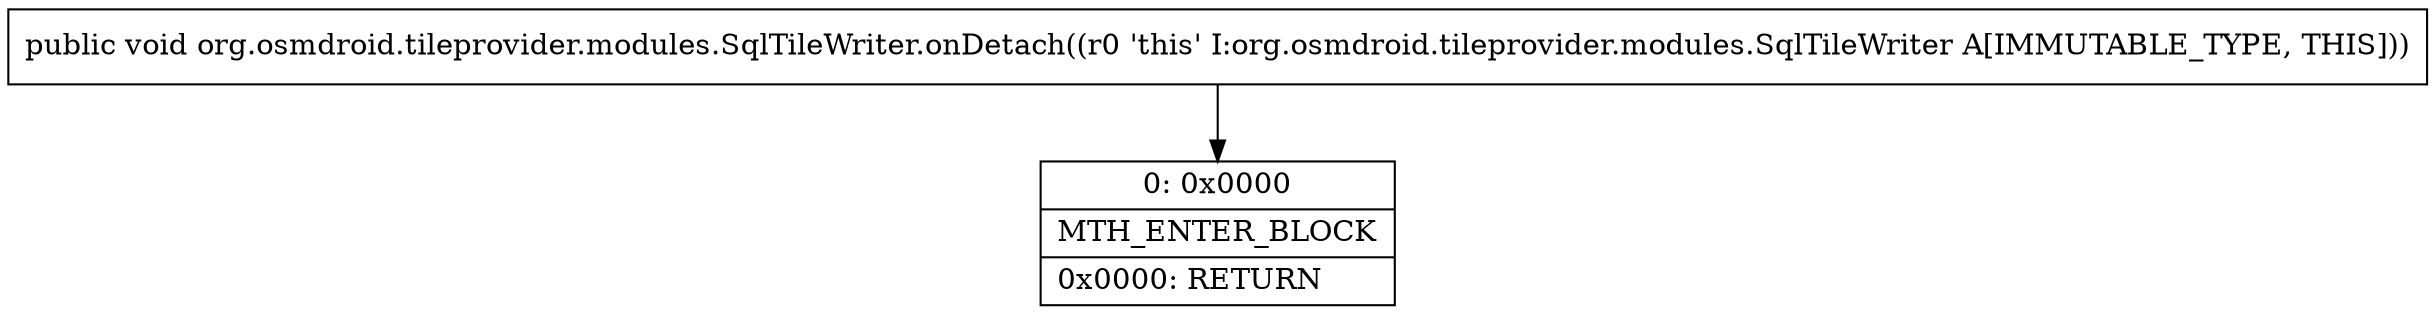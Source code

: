 digraph "CFG fororg.osmdroid.tileprovider.modules.SqlTileWriter.onDetach()V" {
Node_0 [shape=record,label="{0\:\ 0x0000|MTH_ENTER_BLOCK\l|0x0000: RETURN   \l}"];
MethodNode[shape=record,label="{public void org.osmdroid.tileprovider.modules.SqlTileWriter.onDetach((r0 'this' I:org.osmdroid.tileprovider.modules.SqlTileWriter A[IMMUTABLE_TYPE, THIS])) }"];
MethodNode -> Node_0;
}

